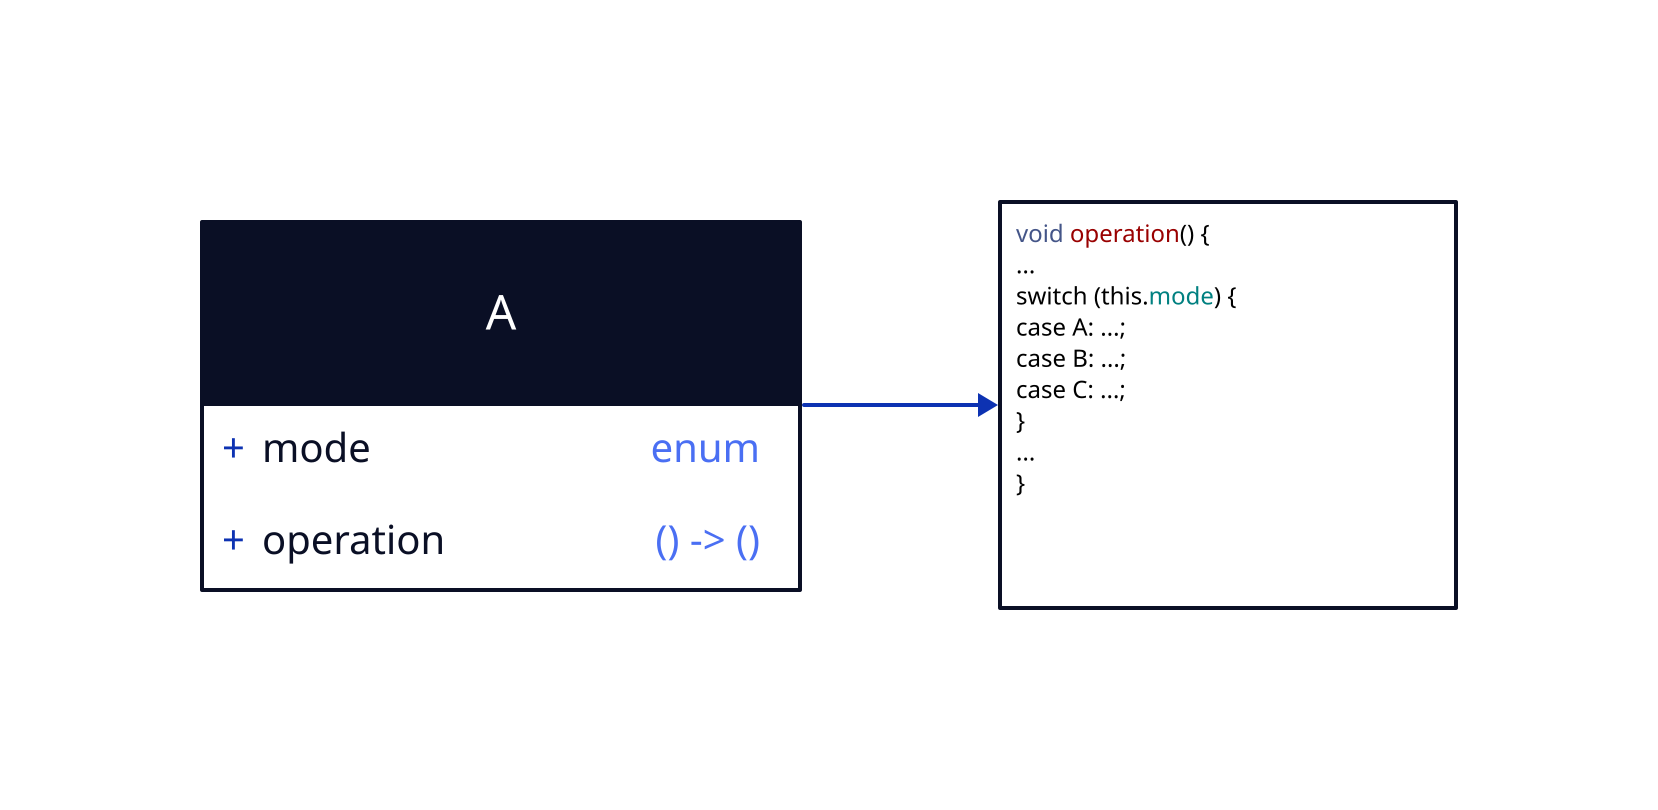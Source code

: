 direction: right
A: {
  shape: class
  mode: enum
  operation: () -> ()
}
A_note: |`java
  void operation() {
    ...
    switch (this.mode) {
      case A: ...;
      case B: ...;
      case C: ...;
    }
    ...
  }
`|
A_note <- A.operation
